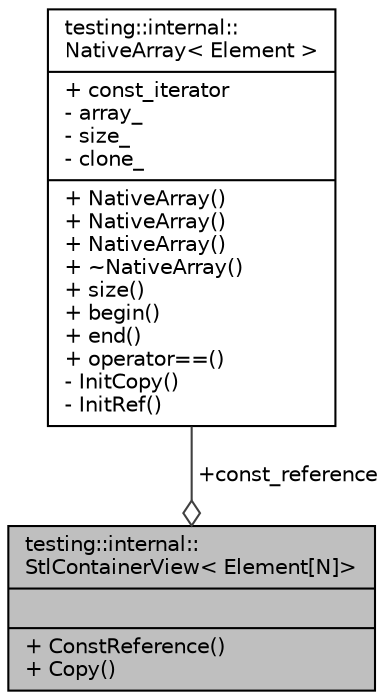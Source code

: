 digraph "testing::internal::StlContainerView&lt; Element[N]&gt;"
{
 // INTERACTIVE_SVG=YES
 // LATEX_PDF_SIZE
  edge [fontname="Helvetica",fontsize="10",labelfontname="Helvetica",labelfontsize="10"];
  node [fontname="Helvetica",fontsize="10",shape=record];
  Node1 [label="{testing::internal::\lStlContainerView\< Element[N]\>\n||+ ConstReference()\l+ Copy()\l}",height=0.2,width=0.4,color="black", fillcolor="grey75", style="filled", fontcolor="black",tooltip=" "];
  Node2 -> Node1 [color="grey25",fontsize="10",style="solid",label=" +const_reference" ,arrowhead="odiamond",fontname="Helvetica"];
  Node2 [label="{testing::internal::\lNativeArray\< Element \>\n|+ const_iterator\l- array_\l- size_\l- clone_\l|+ NativeArray()\l+ NativeArray()\l+ NativeArray()\l+ ~NativeArray()\l+ size()\l+ begin()\l+ end()\l+ operator==()\l- InitCopy()\l- InitRef()\l}",height=0.2,width=0.4,color="black", fillcolor="white", style="filled",URL="$d3/d87/classtesting_1_1internal_1_1_native_array.html",tooltip=" "];
}
